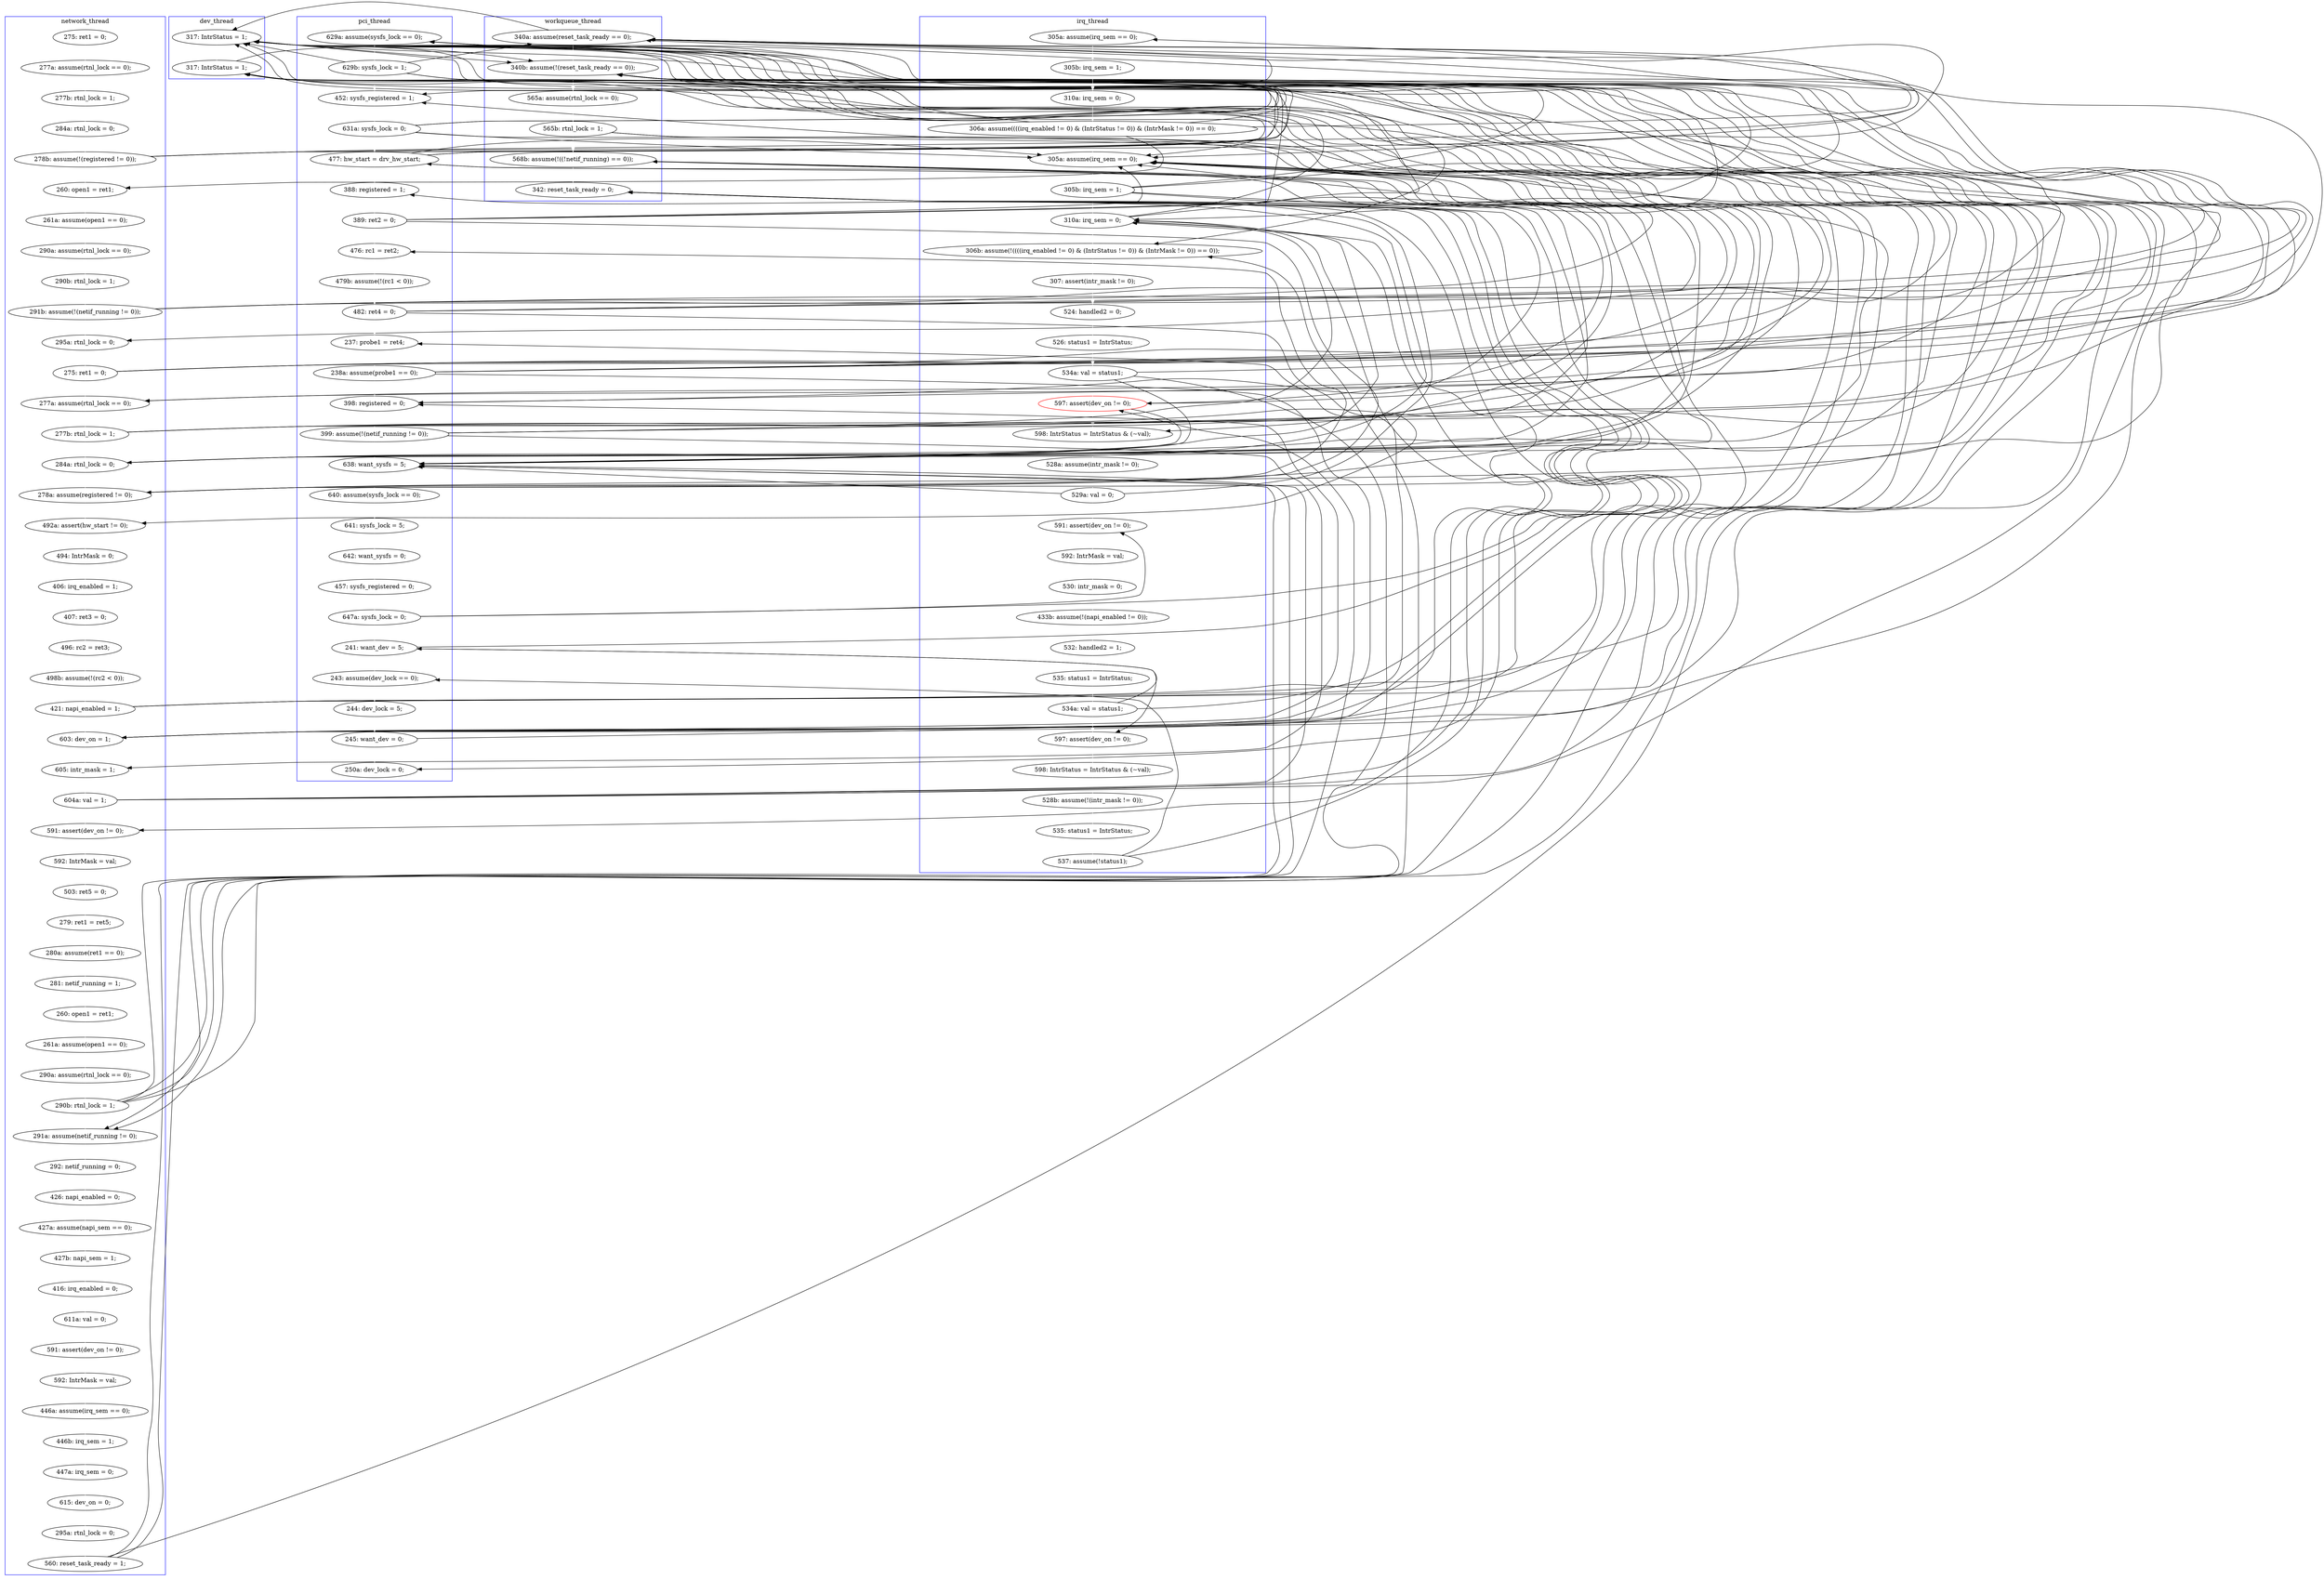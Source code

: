 digraph Counterexample {
	236 -> 250 [color = white, style = solid]
	204 -> 208 [color = white, style = solid]
	26 -> 28 [color = white, style = solid]
	232 -> 235 [color = white, style = solid]
	49 -> 136 [color = white, style = solid]
	123 -> 124 [color = black, style = solid, constraint = false]
	66 -> 68 [color = black, style = solid, constraint = false]
	144 -> 238 [color = white, style = solid]
	183 -> 230 [color = white, style = solid]
	94 -> 140 [color = black, style = solid, constraint = false]
	49 -> 140 [color = black, style = solid, constraint = false]
	281 -> 291 [color = black, style = solid, constraint = false]
	61 -> 136 [color = black, style = solid, constraint = false]
	104 -> 140 [color = black, style = solid, constraint = false]
	89 -> 136 [color = black, style = solid, constraint = false]
	97 -> 98 [color = black, style = solid, constraint = false]
	78 -> 140 [color = black, style = solid, constraint = false]
	137 -> 143 [color = black, style = solid, constraint = false]
	257 -> 259 [color = white, style = solid]
	88 -> 136 [color = black, style = solid, constraint = false]
	80 -> 140 [color = black, style = solid, constraint = false]
	236 -> 291 [color = black, style = solid, constraint = false]
	98 -> 109 [color = white, style = solid]
	94 -> 223 [color = black, style = solid, constraint = false]
	170 -> 173 [color = black, style = solid, constraint = false]
	78 -> 87 [color = white, style = solid]
	61 -> 140 [color = black, style = solid, constraint = false]
	88 -> 140 [color = black, style = solid, constraint = false]
	220 -> 238 [color = black, style = solid, constraint = false]
	253 -> 257 [color = white, style = solid]
	210 -> 212 [color = white, style = solid]
	137 -> 223 [color = black, style = solid, constraint = false]
	61 -> 68 [color = white, style = solid]
	88 -> 94 [color = white, style = solid]
	151 -> 156 [color = white, style = solid]
	208 -> 209 [color = white, style = solid]
	127 -> 142 [color = black, style = solid, constraint = false]
	89 -> 140 [color = black, style = solid, constraint = false]
	147 -> 223 [color = black, style = solid, constraint = false]
	137 -> 140 [color = black, style = solid, constraint = false]
	279 -> 281 [color = white, style = solid]
	80 -> 223 [color = white, style = solid]
	183 -> 223 [color = black, style = solid, constraint = false]
	140 -> 142 [color = black, style = solid, constraint = false]
	136 -> 137 [color = white, style = solid]
	33 -> 65 [color = black, style = solid, constraint = false]
	231 -> 291 [color = white, style = solid]
	228 -> 231 [color = white, style = solid]
	288 -> 289 [color = white, style = solid]
	89 -> 223 [color = black, style = solid, constraint = false]
	161 -> 162 [color = white, style = solid]
	270 -> 271 [color = white, style = solid]
	97 -> 136 [color = black, style = solid, constraint = false]
	230 -> 231 [color = black, style = solid, constraint = false]
	289 -> 290 [color = white, style = solid]
	247 -> 291 [color = black, style = solid, constraint = false]
	147 -> 150 [color = black, style = solid, constraint = false]
	85 -> 87 [color = black, style = solid, constraint = false]
	140 -> 143 [color = black, style = solid, constraint = false]
	181 -> 183 [color = white, style = solid]
	33 -> 36 [color = black, style = solid, constraint = false]
	191 -> 192 [color = white, style = solid]
	268 -> 291 [color = black, style = solid, constraint = false]
	89 -> 96 [color = white, style = solid]
	169 -> 170 [color = white, style = solid]
	209 -> 210 [color = white, style = solid]
	172 -> 185 [color = black, style = solid, constraint = false]
	271 -> 275 [color = white, style = solid]
	29 -> 30 [color = white, style = solid]
	260 -> 262 [color = white, style = solid]
	172 -> 223 [color = black, style = solid, constraint = false]
	123 -> 223 [color = black, style = solid, constraint = false]
	142 -> 172 [color = black, style = solid, constraint = false]
	251 -> 253 [color = white, style = solid]
	104 -> 136 [color = black, style = solid, constraint = false]
	88 -> 89 [color = black, style = solid, constraint = false]
	146 -> 172 [color = black, style = solid, constraint = false]
	172 -> 238 [color = black, style = solid, constraint = false]
	61 -> 80 [color = black, style = solid, constraint = false]
	110 -> 115 [color = white, style = solid]
	215 -> 220 [color = white, style = solid]
	147 -> 238 [color = black, style = solid, constraint = false]
	146 -> 238 [color = black, style = solid, constraint = false]
	49 -> 65 [color = black, style = solid, constraint = false]
	80 -> 136 [color = black, style = solid, constraint = false]
	146 -> 147 [color = black, style = solid, constraint = false]
	85 -> 223 [color = black, style = solid, constraint = false]
	147 -> 173 [color = white, style = solid]
	150 -> 151 [color = white, style = solid]
	144 -> 145 [color = black, style = solid, constraint = false]
	236 -> 238 [color = black, style = solid, constraint = false]
	142 -> 147 [color = black, style = solid, constraint = false]
	262 -> 268 [color = black, style = solid, constraint = false]
	66 -> 83 [color = white, style = solid]
	144 -> 223 [color = black, style = solid, constraint = false]
	123 -> 136 [color = black, style = solid, constraint = false]
	104 -> 124 [color = white, style = solid]
	30 -> 33 [color = white, style = solid]
	123 -> 140 [color = black, style = solid, constraint = false]
	145 -> 146 [color = white, style = solid]
	55 -> 58 [color = white, style = solid]
	123 -> 142 [color = white, style = solid]
	212 -> 215 [color = white, style = solid]
	58 -> 59 [color = white, style = solid]
	49 -> 52 [color = black, style = solid, constraint = false]
	228 -> 230 [color = black, style = solid, constraint = false]
	59 -> 61 [color = white, style = solid]
	124 -> 127 [color = white, style = solid]
	127 -> 223 [color = black, style = solid, constraint = false]
	109 -> 110 [color = white, style = solid]
	127 -> 140 [color = black, style = solid, constraint = false]
	223 -> 227 [color = white, style = solid]
	88 -> 223 [color = black, style = solid, constraint = false]
	49 -> 80 [color = black, style = solid, constraint = false]
	98 -> 136 [color = black, style = solid, constraint = false]
	247 -> 268 [color = white, style = solid]
	230 -> 238 [color = black, style = solid, constraint = false]
	66 -> 140 [color = black, style = solid, constraint = false]
	247 -> 250 [color = black, style = solid, constraint = false]
	87 -> 88 [color = white, style = solid]
	140 -> 147 [color = black, style = solid, constraint = false]
	291 -> 292 [color = black, style = solid, constraint = false]
	97 -> 140 [color = black, style = solid, constraint = false]
	170 -> 223 [color = black, style = solid, constraint = false]
	165 -> 169 [color = white, style = solid]
	235 -> 236 [color = white, style = solid]
	240 -> 241 [color = white, style = solid]
	186 -> 191 [color = white, style = solid]
	180 -> 181 [color = white, style = solid]
	170 -> 172 [color = black, style = solid, constraint = false]
	239 -> 240 [color = white, style = solid]
	89 -> 94 [color = black, style = solid, constraint = false]
	231 -> 232 [color = black, style = solid, constraint = false]
	262 -> 291 [color = black, style = solid, constraint = false]
	78 -> 83 [color = black, style = solid, constraint = false]
	94 -> 136 [color = black, style = solid, constraint = false]
	80 -> 83 [color = black, style = solid, constraint = false]
	85 -> 140 [color = black, style = solid, constraint = false]
	147 -> 172 [color = black, style = solid, constraint = false]
	36 -> 37 [color = white, style = solid]
	160 -> 161 [color = white, style = solid]
	68 -> 78 [color = white, style = solid]
	100 -> 103 [color = white, style = solid]
	144 -> 147 [color = black, style = solid, constraint = false]
	33 -> 80 [color = black, style = solid, constraint = false]
	220 -> 223 [color = black, style = solid, constraint = false]
	281 -> 288 [color = black, style = solid, constraint = false]
	98 -> 140 [color = black, style = solid, constraint = false]
	259 -> 260 [color = white, style = solid]
	103 -> 104 [color = white, style = solid]
	127 -> 136 [color = black, style = solid, constraint = false]
	192 -> 193 [color = white, style = solid]
	117 -> 120 [color = white, style = solid]
	268 -> 270 [color = black, style = solid, constraint = false]
	78 -> 136 [color = black, style = solid, constraint = false]
	28 -> 29 [color = white, style = solid]
	220 -> 230 [color = black, style = solid, constraint = false]
	238 -> 239 [color = white, style = solid]
	146 -> 223 [color = black, style = solid, constraint = false]
	231 -> 238 [color = black, style = solid, constraint = false]
	120 -> 123 [color = white, style = solid]
	290 -> 291 [color = black, style = solid, constraint = false]
	97 -> 223 [color = black, style = solid, constraint = false]
	275 -> 279 [color = white, style = solid]
	104 -> 223 [color = black, style = solid, constraint = false]
	94 -> 98 [color = white, style = solid]
	137 -> 147 [color = white, style = solid]
	245 -> 247 [color = white, style = solid]
	65 -> 66 [color = white, style = solid]
	250 -> 251 [color = white, style = solid]
	290 -> 292 [color = white, style = solid]
	143 -> 144 [color = white, style = solid]
	37 -> 45 [color = white, style = solid]
	137 -> 142 [color = black, style = solid, constraint = false]
	98 -> 100 [color = black, style = solid, constraint = false]
	83 -> 85 [color = white, style = solid]
	146 -> 150 [color = white, style = solid]
	173 -> 175 [color = white, style = solid]
	61 -> 65 [color = black, style = solid, constraint = false]
	96 -> 97 [color = white, style = solid]
	156 -> 157 [color = white, style = solid]
	183 -> 185 [color = black, style = solid, constraint = false]
	172 -> 173 [color = black, style = solid, constraint = false]
	94 -> 96 [color = black, style = solid, constraint = false]
	33 -> 52 [color = white, style = solid]
	230 -> 232 [color = white, style = solid]
	140 -> 172 [color = white, style = solid]
	262 -> 270 [color = white, style = solid]
	170 -> 185 [color = white, style = solid]
	142 -> 145 [color = white, style = solid]
	268 -> 288 [color = white, style = solid]
	201 -> 203 [color = white, style = solid]
	144 -> 172 [color = black, style = solid, constraint = false]
	52 -> 55 [color = white, style = solid]
	157 -> 160 [color = white, style = solid]
	193 -> 197 [color = white, style = solid]
	162 -> 165 [color = white, style = solid]
	33 -> 140 [color = black, style = solid, constraint = false]
	104 -> 109 [color = black, style = solid, constraint = false]
	170 -> 238 [color = black, style = solid, constraint = false]
	228 -> 238 [color = black, style = solid, constraint = false]
	45 -> 49 [color = white, style = solid]
	66 -> 80 [color = black, style = solid, constraint = false]
	185 -> 186 [color = white, style = solid]
	175 -> 180 [color = white, style = solid]
	80 -> 87 [color = black, style = solid, constraint = false]
	142 -> 223 [color = black, style = solid, constraint = false]
	183 -> 238 [color = black, style = solid, constraint = false]
	97 -> 100 [color = white, style = solid]
	85 -> 89 [color = white, style = solid]
	66 -> 136 [color = black, style = solid, constraint = false]
	140 -> 223 [color = black, style = solid, constraint = false]
	127 -> 143 [color = white, style = solid]
	115 -> 116 [color = white, style = solid]
	197 -> 201 [color = white, style = solid]
	98 -> 223 [color = black, style = solid, constraint = false]
	85 -> 136 [color = black, style = solid, constraint = false]
	227 -> 228 [color = white, style = solid]
	78 -> 80 [color = black, style = solid, constraint = false]
	142 -> 143 [color = black, style = solid, constraint = false]
	116 -> 117 [color = white, style = solid]
	241 -> 245 [color = white, style = solid]
	203 -> 204 [color = white, style = solid]
	subgraph cluster7 {
		label = dev_thread
		color = blue
		172  [label = "317: IntrStatus = 1;"]
		140  [label = "317: IntrStatus = 1;"]
	}
	subgraph cluster3 {
		label = irq_thread
		color = blue
		275  [label = "528b: assume(!(intr_mask != 0));"]
		271  [label = "598: IntrStatus = IntrStatus & (~val);"]
		262  [label = "534a: val = status1;"]
		183  [label = "534a: val = status1;"]
		137  [label = "305b: irq_sem = 1;"]
		147  [label = "310a: irq_sem = 0;"]
		173  [label = "306b: assume(!((((irq_enabled != 0) & (IntrStatus != 0)) & (IntrMask != 0)) == 0));"]
		259  [label = "532: handled2 = 1;"]
		230  [label = "597: assert(dev_on != 0);", color = red]
		279  [label = "535: status1 = IntrStatus;"]
		232  [label = "598: IntrStatus = IntrStatus & (~val);"]
		181  [label = "526: status1 = IntrStatus;"]
		260  [label = "535: status1 = IntrStatus;"]
		36  [label = "305a: assume(irq_sem == 0);"]
		49  [label = "306a: assume((((irq_enabled != 0) & (IntrStatus != 0)) & (IntrMask != 0)) == 0);"]
		175  [label = "307: assert(intr_mask != 0);"]
		180  [label = "524: handled2 = 0;"]
		253  [label = "530: intr_mask = 0;"]
		281  [label = "537: assume(!status1);"]
		236  [label = "529a: val = 0;"]
		270  [label = "597: assert(dev_on != 0);"]
		37  [label = "305b: irq_sem = 1;"]
		251  [label = "592: IntrMask = val;"]
		257  [label = "433b: assume(!(napi_enabled != 0));"]
		45  [label = "310a: irq_sem = 0;"]
		235  [label = "528a: assume(intr_mask != 0);"]
		136  [label = "305a: assume(irq_sem == 0);"]
		250  [label = "591: assert(dev_on != 0);"]
	}
	subgraph cluster1 {
		label = pci_thread
		color = blue
		97  [label = "389: ret2 = 0;"]
		245  [label = "457: sysfs_registered = 0;"]
		96  [label = "388: registered = 1;"]
		89  [label = "477: hw_start = drv_hw_start;"]
		289  [label = "244: dev_lock = 5;"]
		83  [label = "452: sysfs_registered = 1;"]
		104  [label = "482: ret4 = 0;"]
		127  [label = "238a: assume(probe1 == 0);"]
		85  [label = "631a: sysfs_lock = 0;"]
		288  [label = "243: assume(dev_lock == 0);"]
		239  [label = "640: assume(sysfs_lock == 0);"]
		143  [label = "398: registered = 0;"]
		241  [label = "642: want_sysfs = 0;"]
		268  [label = "241: want_dev = 5;"]
		103  [label = "479b: assume(!(rc1 < 0));"]
		144  [label = "399: assume(!(netif_running != 0));"]
		247  [label = "647a: sysfs_lock = 0;"]
		65  [label = "629a: assume(sysfs_lock == 0);"]
		290  [label = "245: want_dev = 0;"]
		100  [label = "476: rc1 = ret2;"]
		240  [label = "641: sysfs_lock = 5;"]
		66  [label = "629b: sysfs_lock = 1;"]
		238  [label = "638: want_sysfs = 5;"]
		292  [label = "250a: dev_lock = 0;"]
		124  [label = "237: probe1 = ret4;"]
	}
	subgraph cluster5 {
		label = workqueue_thread
		color = blue
		231  [label = "568b: assume(!((!netif_running) == 0));"]
		223  [label = "340b: assume(!(reset_task_ready == 0));"]
		228  [label = "565b: rtnl_lock = 1;"]
		227  [label = "565a: assume(rtnl_lock == 0);"]
		291  [label = "342: reset_task_ready = 0;"]
		80  [label = "340a: assume(reset_task_ready == 0);"]
	}
	subgraph cluster2 {
		label = network_thread
		color = blue
		220  [label = "560: reset_task_ready = 1;"]
		197  [label = "416: irq_enabled = 0;"]
		94  [label = "284a: rtnl_lock = 0;"]
		87  [label = "277a: assume(rtnl_lock == 0);"]
		117  [label = "496: rc2 = ret3;"]
		110  [label = "494: IntrMask = 0;"]
		115  [label = "406: irq_enabled = 1;"]
		210  [label = "447a: irq_sem = 0;"]
		150  [label = "591: assert(dev_on != 0);"]
		193  [label = "427b: napi_sem = 1;"]
		208  [label = "446a: assume(irq_sem == 0);"]
		98  [label = "278a: assume(registered != 0);"]
		123  [label = "421: napi_enabled = 1;"]
		61  [label = "291b: assume(!(netif_running != 0));"]
		170  [label = "290b: rtnl_lock = 1;"]
		161  [label = "281: netif_running = 1;"]
		160  [label = "280a: assume(ret1 == 0);"]
		151  [label = "592: IntrMask = val;"]
		28  [label = "277a: assume(rtnl_lock == 0);"]
		120  [label = "498b: assume(!(rc2 < 0));"]
		145  [label = "605: intr_mask = 1;"]
		146  [label = "604a: val = 1;"]
		212  [label = "615: dev_on = 0;"]
		59  [label = "290b: rtnl_lock = 1;"]
		55  [label = "261a: assume(open1 == 0);"]
		203  [label = "591: assert(dev_on != 0);"]
		68  [label = "295a: rtnl_lock = 0;"]
		52  [label = "260: open1 = ret1;"]
		201  [label = "611a: val = 0;"]
		109  [label = "492a: assert(hw_start != 0);"]
		209  [label = "446b: irq_sem = 1;"]
		157  [label = "279: ret1 = ret5;"]
		186  [label = "292: netif_running = 0;"]
		29  [label = "277b: rtnl_lock = 1;"]
		58  [label = "290a: assume(rtnl_lock == 0);"]
		142  [label = "603: dev_on = 1;"]
		215  [label = "295a: rtnl_lock = 0;"]
		169  [label = "290a: assume(rtnl_lock == 0);"]
		88  [label = "277b: rtnl_lock = 1;"]
		78  [label = "275: ret1 = 0;"]
		26  [label = "275: ret1 = 0;"]
		30  [label = "284a: rtnl_lock = 0;"]
		33  [label = "278b: assume(!(registered != 0));"]
		185  [label = "291a: assume(netif_running != 0);"]
		156  [label = "503: ret5 = 0;"]
		192  [label = "427a: assume(napi_sem == 0);"]
		191  [label = "426: napi_enabled = 0;"]
		165  [label = "261a: assume(open1 == 0);"]
		204  [label = "592: IntrMask = val;"]
		162  [label = "260: open1 = ret1;"]
		116  [label = "407: ret3 = 0;"]
	}
}